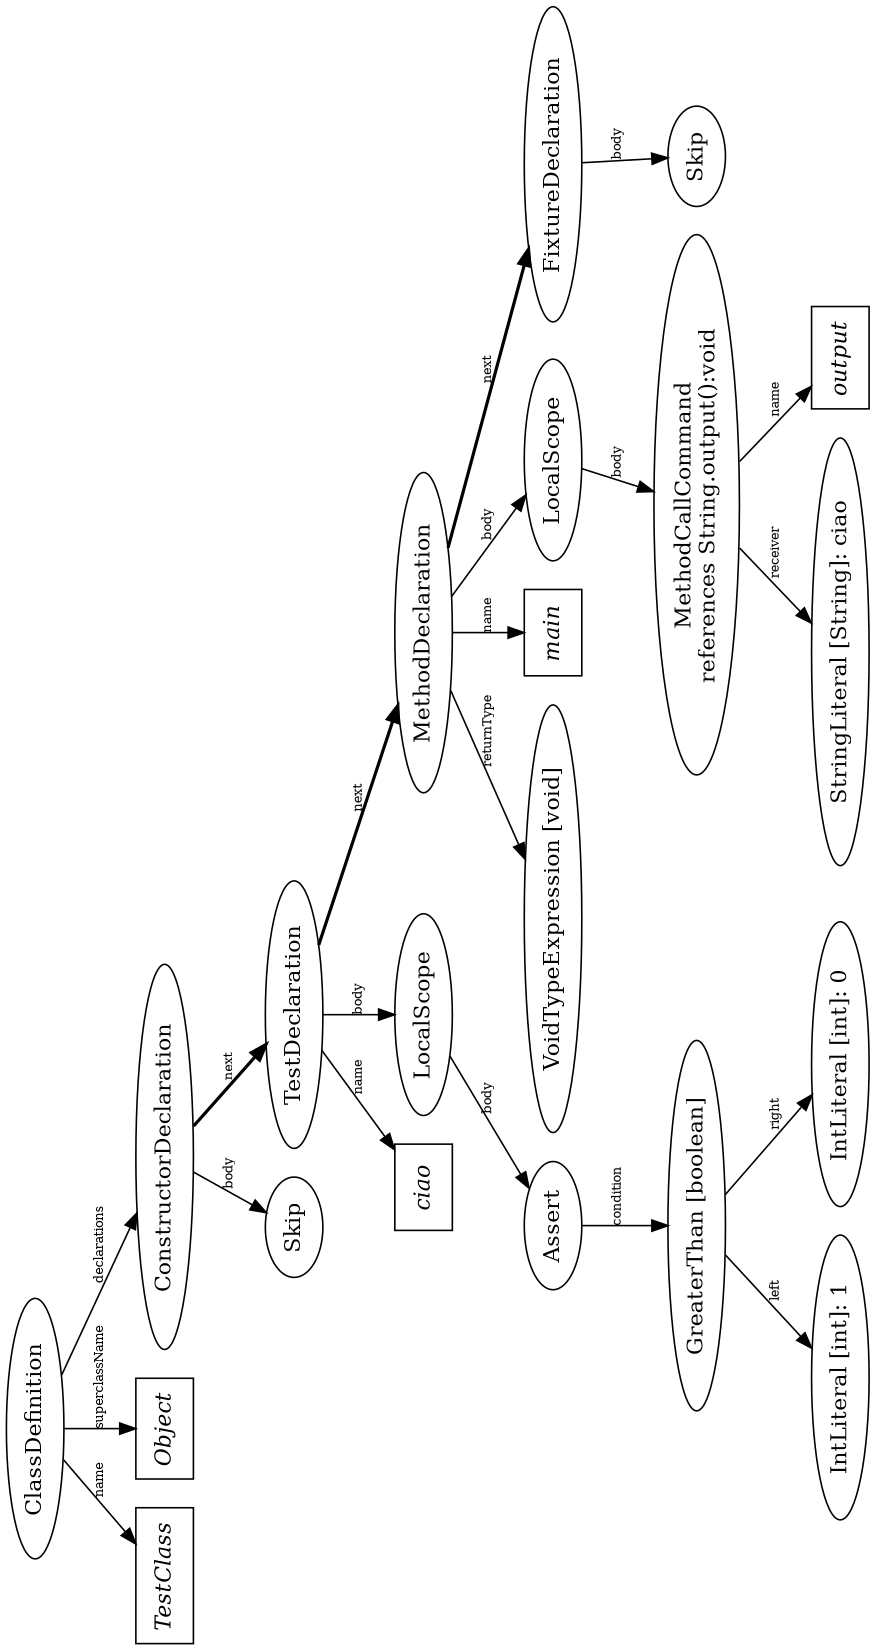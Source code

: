 digraph TestClass {
size = "11,7.5";
rotate = 90
node15 [ label = "ClassDefinition"];
symbol_TestClass [label = "TestClass" fontname = "Times-Italic" shape = box]
node15 -> symbol_TestClass [label = "name" fontsize = 8]
symbol_Object [label = "Object" fontname = "Times-Italic" shape = box]
node15 -> symbol_Object [label = "superclassName" fontsize = 8]
node14 [ label = "ConstructorDeclaration"];
node0 [ label = "Skip"];
node14 -> node0 [label = "body" fontsize = 8]
node13 [ label = "TestDeclaration"];
symbol_ciao [label = "ciao" fontname = "Times-Italic" shape = box]
node13 -> symbol_ciao [label = "name" fontsize = 8]
node5 [ label = "LocalScope"];
node4 [ label = "Assert"];
node3 [ label = "GreaterThan [boolean]"];
node1 [ label = "IntLiteral [int]: 1"];
node3 -> node1 [label = "left" fontsize = 8]
node2 [ label = "IntLiteral [int]: 0"];
node3 -> node2 [label = "right" fontsize = 8]
node4 -> node3 [label = "condition" fontsize = 8]
node5 -> node4 [label = "body" fontsize = 8]
node13 -> node5 [label = "body" fontsize = 8]
node12 [ label = "MethodDeclaration"];
node6 [ label = "VoidTypeExpression [void]"];
node12 -> node6 [label = "returnType" fontsize = 8]
symbol_main [label = "main" fontname = "Times-Italic" shape = box]
node12 -> symbol_main [label = "name" fontsize = 8]
node9 [ label = "LocalScope"];
node8 [ label = "MethodCallCommand\nreferences String.output():void"];
node7 [ label = "StringLiteral [String]: ciao"];
node8 -> node7 [label = "receiver" fontsize = 8]
symbol_output [label = "output" fontname = "Times-Italic" shape = box]
node8 -> symbol_output [label = "name" fontsize = 8]
node9 -> node8 [label = "body" fontsize = 8]
node12 -> node9 [label = "body" fontsize = 8]
node11 [ label = "FixtureDeclaration"];
node10 [ label = "Skip"];
node11 -> node10 [label = "body" fontsize = 8]
node12 -> node11 [label = "next" fontsize = 8 style = bold]
node13 -> node12 [label = "next" fontsize = 8 style = bold]
node14 -> node13 [label = "next" fontsize = 8 style = bold]
node15 -> node14 [label = "declarations" fontsize = 8]
}